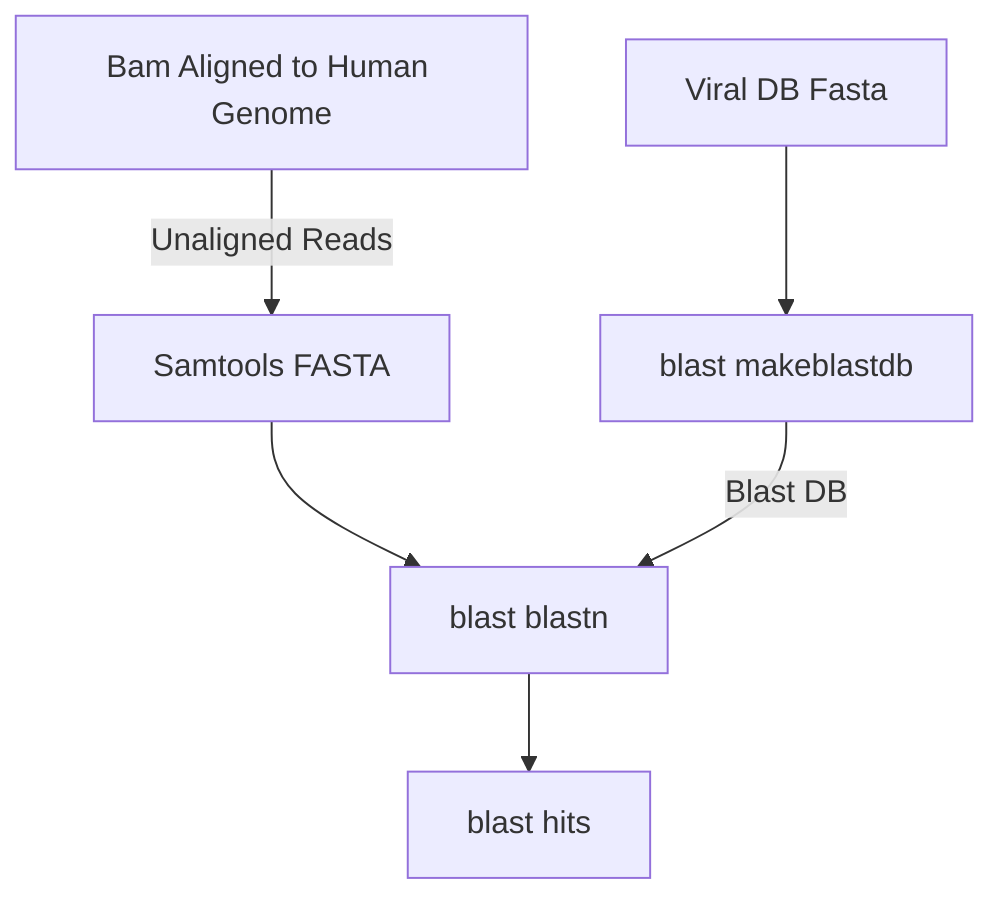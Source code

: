 flowchart TD
    p1[Bam Aligned to Human Genome]
    p2[Samtools FASTA]
    p3[Viral DB Fasta]
    p4[blast makeblastdb]
    p5[blast blastn]
    p6[blast hits]

    p1 -->|Unaligned Reads| p2
    p3 --> p4
    p2 --> p5
    p4 -->|Blast DB| p5
    p5 --> p6